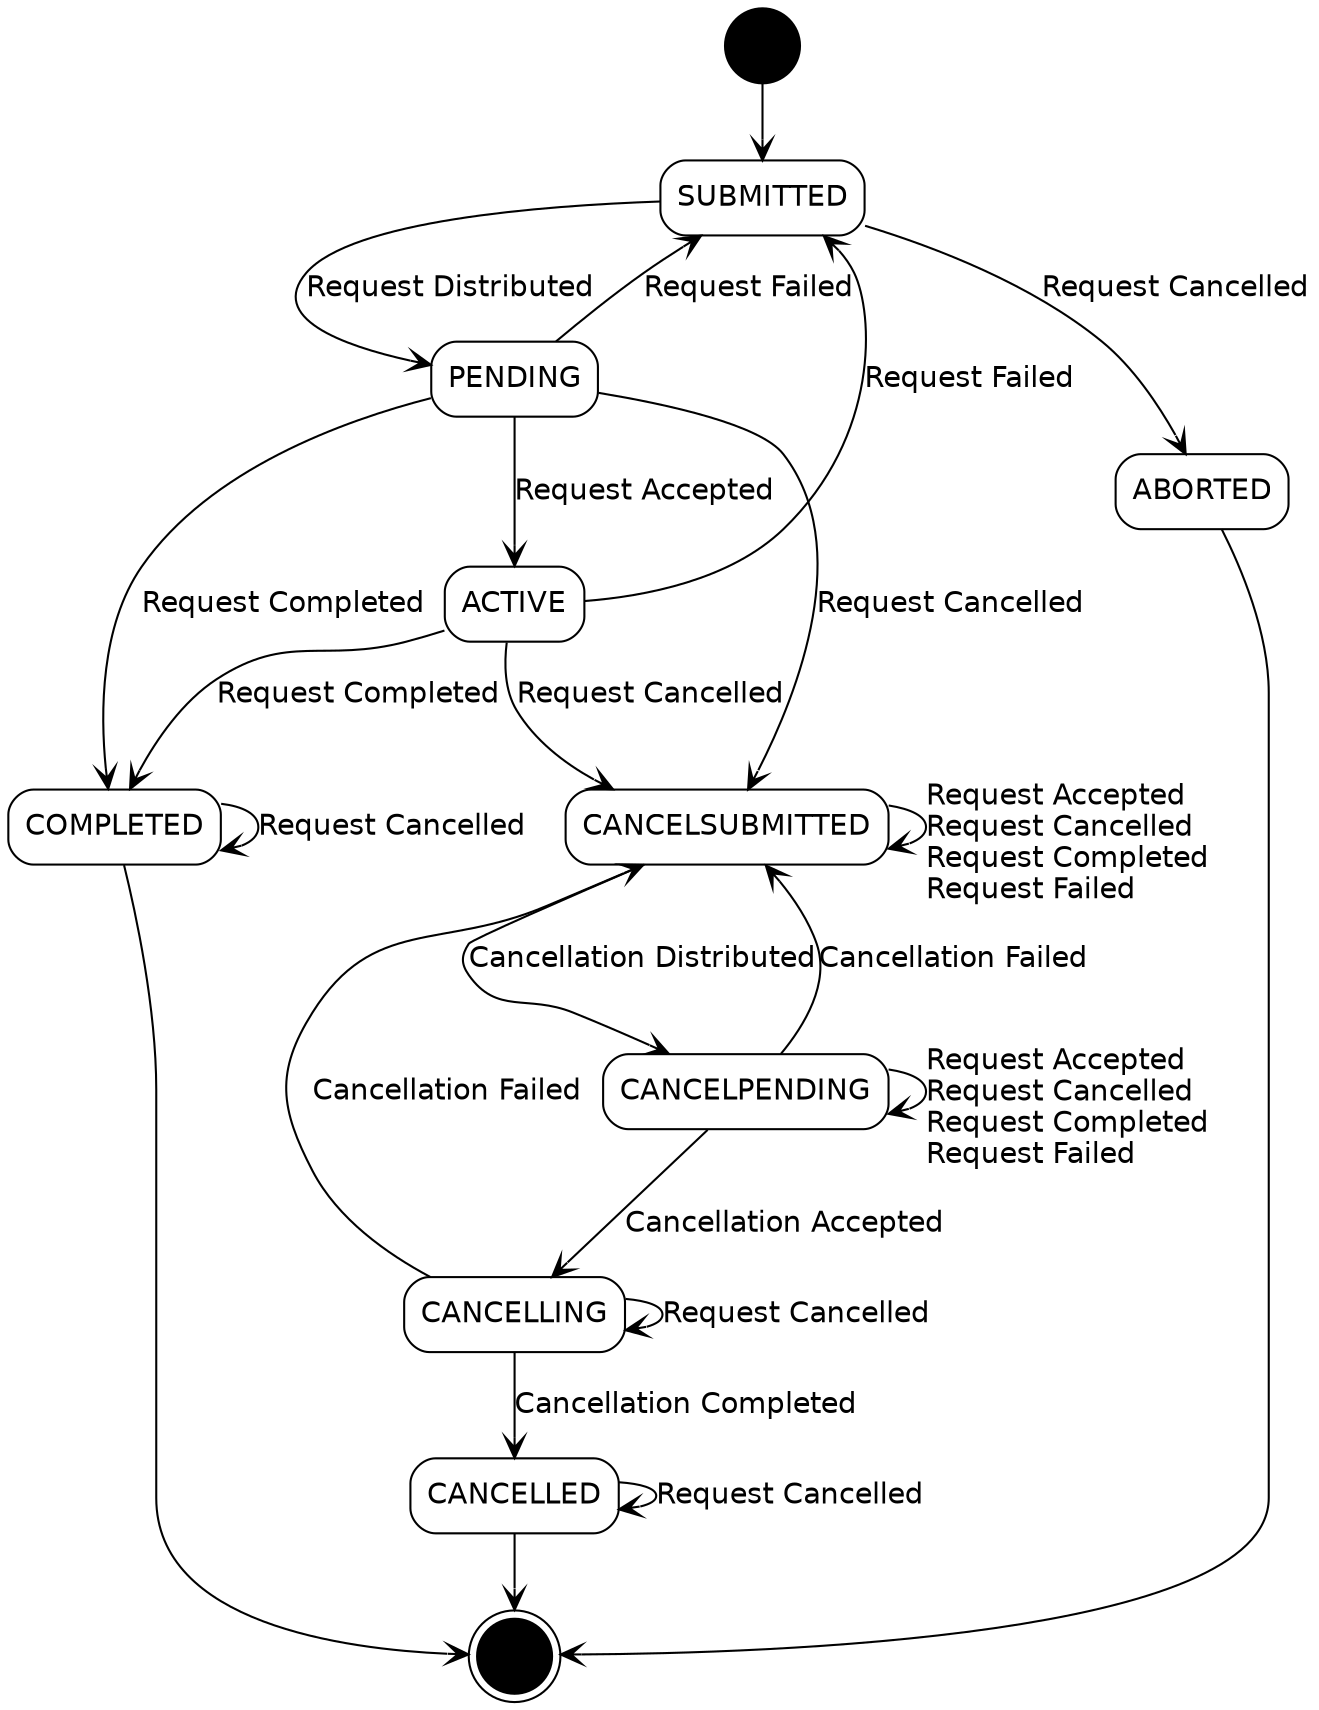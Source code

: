 /* Action service action states. Run using dot -Tpng actionstates.dot > actionstates.png */
/* See https://fsteeg.wordpress.com/2006/11/16/uml-activity-diagrams-with-graphviz/ */
digraph actionstates {
    size="20,20";
    edge[arrowhead=open]
    node [shape=rectangle];
    start[shape=circle, label="", fillcolor=black, style=filled]
    end[shape=doublecircle, label="", fillcolor=black, style=filled]
    submitted[label="SUBMITTED", fontname="helvetica", style=rounded]
    pending[label="PENDING", fontname="helvetica", style=rounded]
    active[label="ACTIVE", fontname="helvetica", style=rounded]
    completed[label="COMPLETED", fontname="helvetica", style=rounded]
    aborted[label="ABORTED", fontname="helvetica", style=rounded]
    cancelsubmitted[label="CANCELSUBMITTED", fontname="helvetica", style=rounded]
    cancelpending[label="CANCELPENDING", fontname="helvetica", style=rounded]
    cancelling[label="CANCELLING", fontname="helvetica", style=rounded]
    cancelled[label="CANCELLED", fontname="helvetica", style=rounded]

    start -> submitted
    submitted -> pending[fontname="helvetica", label="Request Distributed"]
    submitted -> aborted[fontname="helvetica", label="Request Cancelled"]
    pending -> active[fontname="helvetica", label="Request Accepted"]
    pending -> completed[fontname="helvetica", label="Request Completed"]
    active -> completed[fontname="helvetica", label="Request Completed"]
    cancelsubmitted -> cancelpending[fontname="helvetica", label="Cancellation Distributed"]
    cancelpending -> cancelling[fontname="helvetica", label="Cancellation Accepted"]
    cancelling -> cancelled[fontname="helvetica", label="Cancellation Completed"]
    active -> submitted[fontname="helvetica", label="Request Failed"]
    pending -> submitted[fontname="helvetica", label="Request Failed"]
    active -> cancelsubmitted[fontname="helvetica", label="Request Cancelled"]
    pending -> cancelsubmitted[fontname="helvetica", label="Request Cancelled"]
    cancelling -> cancelsubmitted[fontname="helvetica", label="Cancellation Failed"]
    cancelpending -> cancelsubmitted[fontname="helvetica", label="Cancellation Failed"]
    cancelsubmitted -> cancelsubmitted[fontname="helvetica", label="\lRequest Accepted\lRequest Cancelled\lRequest Completed\lRequest Failed\l"]
    cancelpending -> cancelpending[fontname="helvetica", label="\lRequest Accepted\lRequest Cancelled\lRequest Completed\lRequest Failed\l"]
    completed -> completed[fontname="helvetica", label="Request Cancelled"]
    cancelled -> cancelled[fontname="helvetica", label="Request Cancelled"]
    cancelling -> cancelling[fontname="helvetica", label="Request Cancelled"]
    aborted -> end
    completed -> end
    cancelled -> end
}
